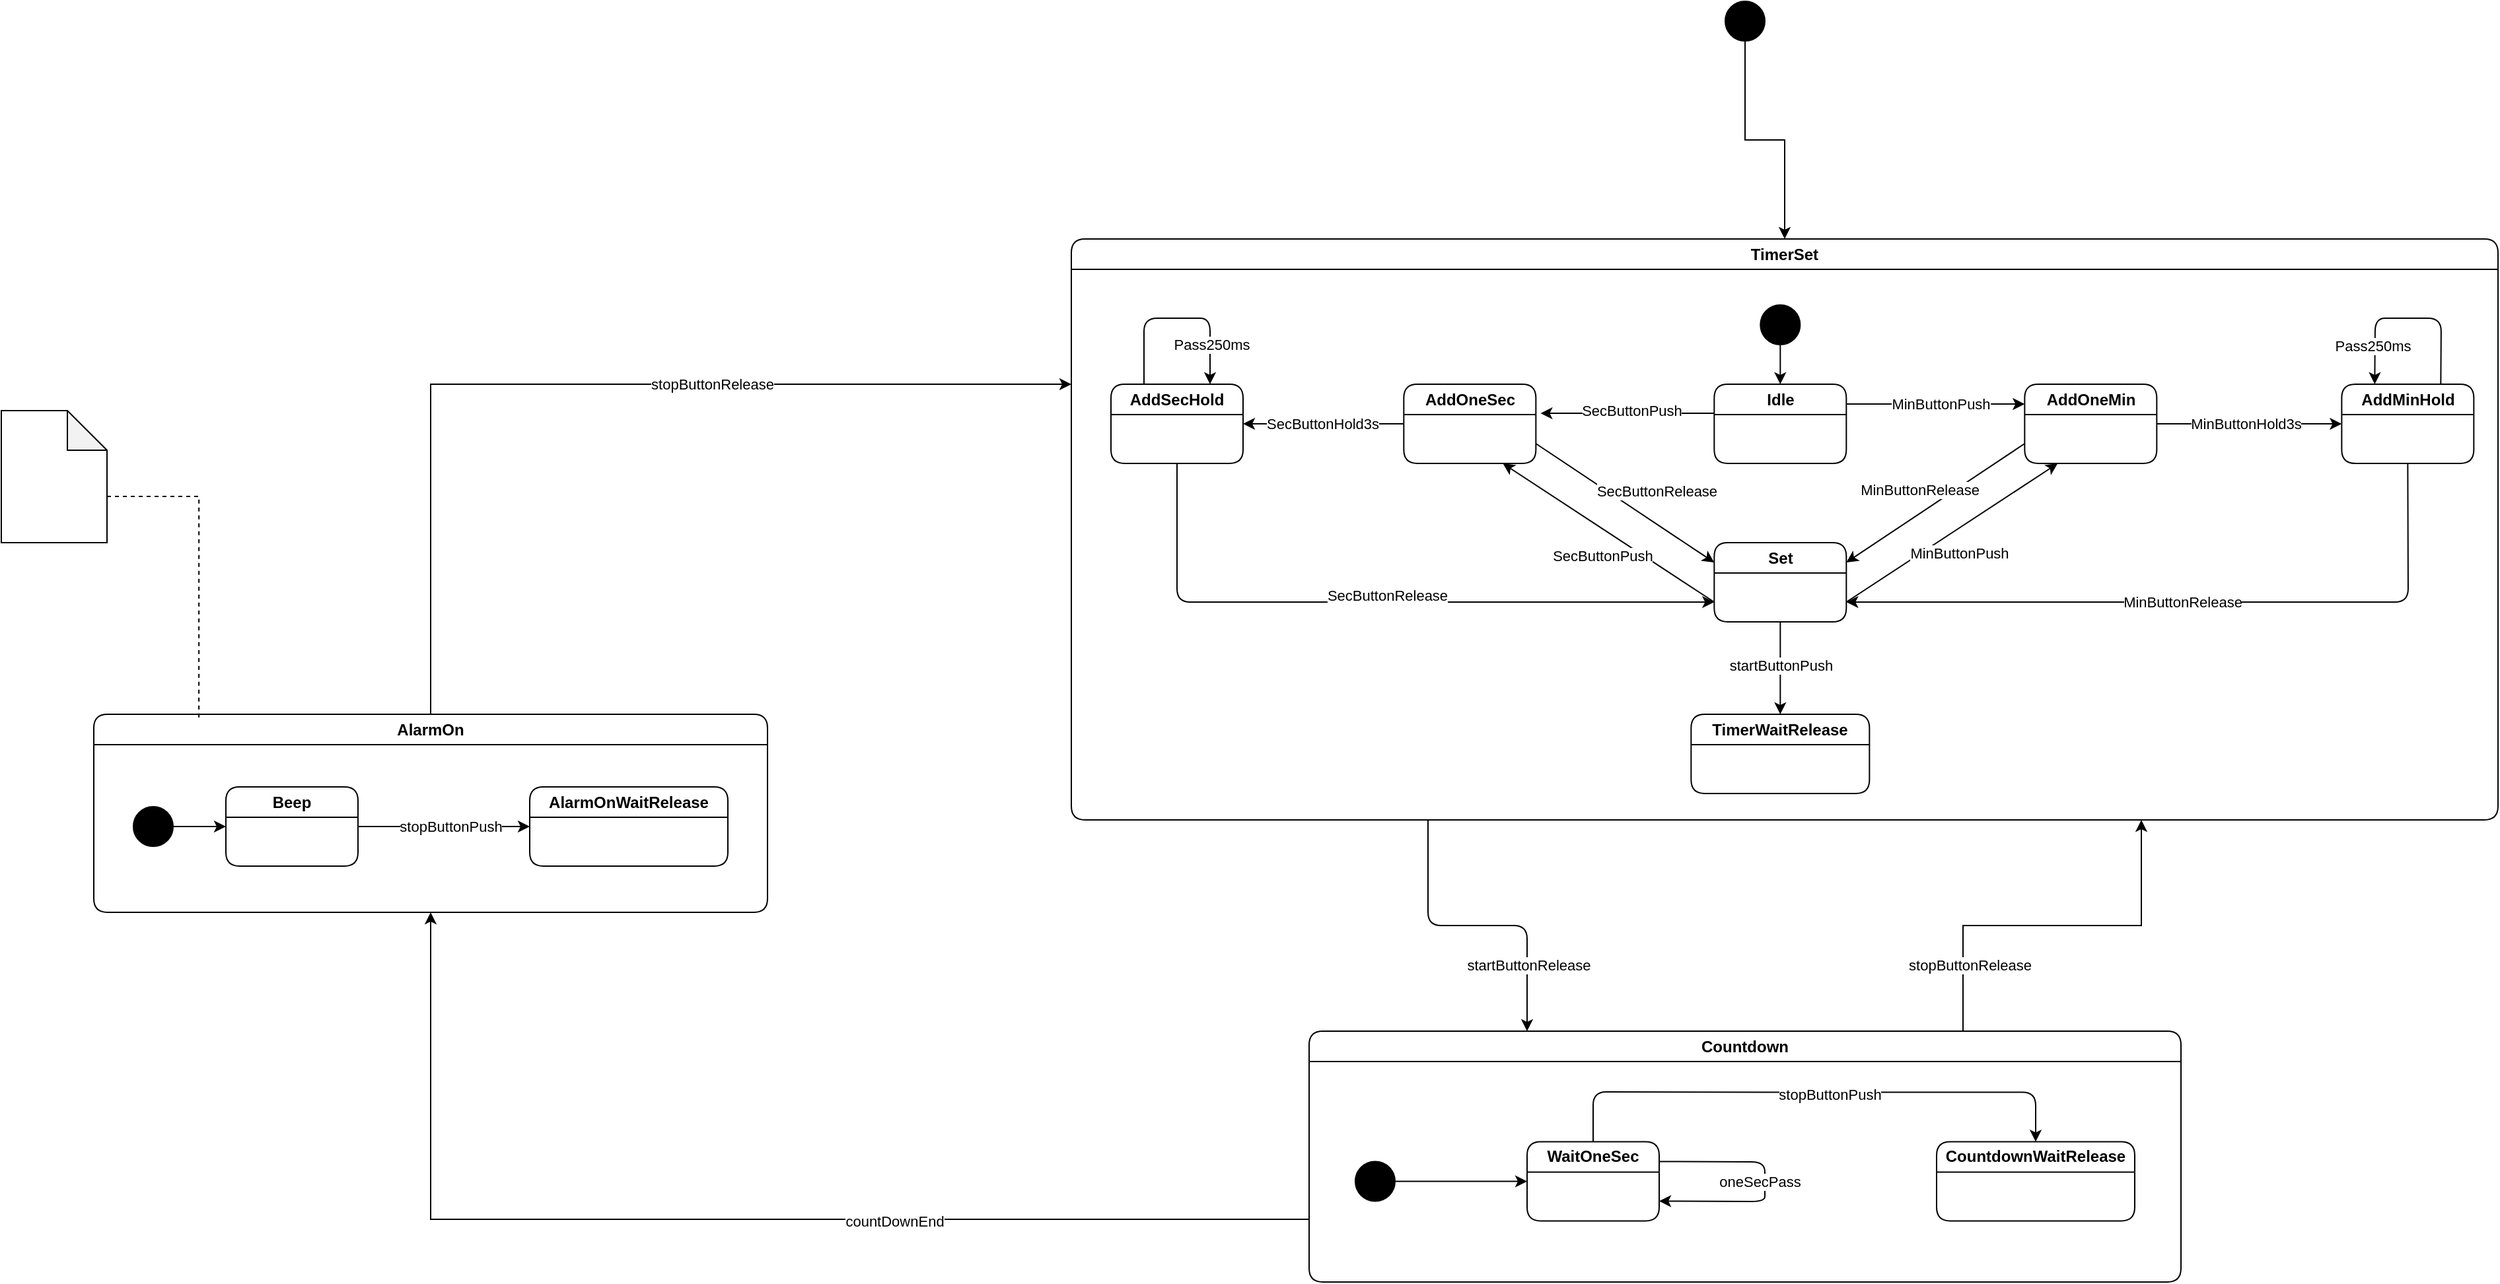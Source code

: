 <mxfile>
    <diagram id="kb6ERmdoE3fj__gCxbpV" name="Page-1">
        <mxGraphModel dx="1696" dy="706" grid="1" gridSize="10" guides="1" tooltips="1" connect="1" arrows="1" fold="1" page="0" pageScale="1" pageWidth="827" pageHeight="1169" math="0" shadow="0">
            <root>
                <mxCell id="0"/>
                <mxCell id="1" parent="0"/>
                <mxCell id="EBAIrEwSQ_sO8G7dM4pI-14" style="edgeStyle=orthogonalEdgeStyle;rounded=0;orthogonalLoop=1;jettySize=auto;html=1;exitX=0.5;exitY=1;exitDx=0;exitDy=0;entryX=0.5;entryY=0;entryDx=0;entryDy=0;" parent="1" source="EBAIrEwSQ_sO8G7dM4pI-9" target="m3naWr25p_J3Rivu2WGc-2" edge="1">
                    <mxGeometry relative="1" as="geometry">
                        <Array as="points"/>
                        <mxPoint x="250" y="-100" as="targetPoint"/>
                    </mxGeometry>
                </mxCell>
                <object label="" type="initialstate" id="EBAIrEwSQ_sO8G7dM4pI-9">
                    <mxCell style="ellipse;whiteSpace=wrap;html=1;aspect=fixed;glass=0;sketch=0;fillColor=#000000;" parent="1" vertex="1">
                        <mxGeometry x="285" y="-330" width="30" height="30" as="geometry"/>
                    </mxCell>
                </object>
                <mxCell id="EBAIrEwSQ_sO8G7dM4pI-15" style="edgeStyle=orthogonalEdgeStyle;rounded=0;orthogonalLoop=1;jettySize=auto;html=1;exitX=0.5;exitY=0;exitDx=0;exitDy=0;entryX=0;entryY=0.25;entryDx=0;entryDy=0;" parent="1" source="EBAIrEwSQ_sO8G7dM4pI-10" target="m3naWr25p_J3Rivu2WGc-2" edge="1">
                    <mxGeometry relative="1" as="geometry">
                        <mxPoint x="-240" y="-37.5" as="targetPoint"/>
                    </mxGeometry>
                </mxCell>
                <mxCell id="EBAIrEwSQ_sO8G7dM4pI-18" value="stopButtonRelease" style="edgeLabel;html=1;align=center;verticalAlign=middle;resizable=0;points=[];" parent="EBAIrEwSQ_sO8G7dM4pI-15" vertex="1" connectable="0">
                    <mxGeometry x="0.311" y="1" relative="1" as="geometry">
                        <mxPoint x="-19" y="1" as="offset"/>
                    </mxGeometry>
                </mxCell>
                <object label="AlarmOn" type="state" id="EBAIrEwSQ_sO8G7dM4pI-10">
                    <mxCell style="swimlane;rounded=1;whiteSpace=wrap;html=1;glass=0;sketch=0;startSize=23;" parent="1" vertex="1">
                        <mxGeometry x="-950" y="210" width="510" height="150" as="geometry"/>
                    </mxCell>
                </object>
                <object label="" type="initialstate" id="39">
                    <mxCell style="ellipse;whiteSpace=wrap;html=1;aspect=fixed;glass=0;sketch=0;fillColor=#000000;" parent="EBAIrEwSQ_sO8G7dM4pI-10" vertex="1">
                        <mxGeometry x="30" y="70" width="30" height="30" as="geometry"/>
                    </mxCell>
                </object>
                <object label="Beep" type="state" id="42">
                    <mxCell style="swimlane;rounded=1;whiteSpace=wrap;html=1;glass=0;sketch=0;startSize=23;" parent="EBAIrEwSQ_sO8G7dM4pI-10" vertex="1">
                        <mxGeometry x="100" y="55" width="100" height="60" as="geometry"/>
                    </mxCell>
                </object>
                <mxCell id="43" style="edgeStyle=none;html=1;exitX=1;exitY=0.5;exitDx=0;exitDy=0;entryX=0;entryY=0.5;entryDx=0;entryDy=0;" parent="EBAIrEwSQ_sO8G7dM4pI-10" source="39" target="42" edge="1">
                    <mxGeometry relative="1" as="geometry">
                        <mxPoint x="370" y="-355.286" as="targetPoint"/>
                    </mxGeometry>
                </mxCell>
                <object label="AlarmOnWaitRelease" type="state" id="48">
                    <mxCell style="swimlane;rounded=1;whiteSpace=wrap;html=1;glass=0;sketch=0;startSize=23;" parent="EBAIrEwSQ_sO8G7dM4pI-10" vertex="1">
                        <mxGeometry x="330" y="55" width="150" height="60" as="geometry"/>
                    </mxCell>
                </object>
                <mxCell id="40" style="edgeStyle=none;html=1;exitX=1;exitY=0.5;exitDx=0;exitDy=0;entryX=0;entryY=0.5;entryDx=0;entryDy=0;" parent="EBAIrEwSQ_sO8G7dM4pI-10" source="42" target="48" edge="1">
                    <mxGeometry relative="1" as="geometry"/>
                </mxCell>
                <mxCell id="41" value="stopButtonPush" style="edgeLabel;html=1;align=center;verticalAlign=middle;resizable=0;points=[];" parent="40" vertex="1" connectable="0">
                    <mxGeometry x="0.396" y="-1" relative="1" as="geometry">
                        <mxPoint x="-21" y="-1" as="offset"/>
                    </mxGeometry>
                </mxCell>
                <mxCell id="EBAIrEwSQ_sO8G7dM4pI-16" style="edgeStyle=orthogonalEdgeStyle;rounded=0;orthogonalLoop=1;jettySize=auto;html=1;exitX=0;exitY=0.75;exitDx=0;exitDy=0;entryX=0.5;entryY=1;entryDx=0;entryDy=0;" parent="1" source="EBAIrEwSQ_sO8G7dM4pI-12" target="EBAIrEwSQ_sO8G7dM4pI-10" edge="1">
                    <mxGeometry relative="1" as="geometry">
                        <mxPoint x="-280" y="260" as="targetPoint"/>
                    </mxGeometry>
                </mxCell>
                <mxCell id="EBAIrEwSQ_sO8G7dM4pI-21" value="countDownEnd" style="edgeLabel;html=1;align=center;verticalAlign=middle;resizable=0;points=[];" parent="EBAIrEwSQ_sO8G7dM4pI-16" vertex="1" connectable="0">
                    <mxGeometry x="-0.087" y="1" relative="1" as="geometry">
                        <mxPoint x="95" as="offset"/>
                    </mxGeometry>
                </mxCell>
                <object label="Countdown" type="state" id="EBAIrEwSQ_sO8G7dM4pI-12">
                    <mxCell style="swimlane;rounded=1;whiteSpace=wrap;html=1;glass=0;sketch=0;startSize=23;" parent="1" vertex="1">
                        <mxGeometry x="-30" y="450" width="660" height="190" as="geometry"/>
                    </mxCell>
                </object>
                <object label="" type="initialstate" id="28">
                    <mxCell style="ellipse;whiteSpace=wrap;html=1;aspect=fixed;glass=0;sketch=0;fillColor=#000000;" parent="EBAIrEwSQ_sO8G7dM4pI-12" vertex="1">
                        <mxGeometry x="35" y="98.75" width="30" height="30" as="geometry"/>
                    </mxCell>
                </object>
                <mxCell id="33" style="edgeStyle=none;html=1;exitX=1;exitY=0.25;exitDx=0;exitDy=0;entryX=1;entryY=0.75;entryDx=0;entryDy=0;" parent="EBAIrEwSQ_sO8G7dM4pI-12" source="30" target="30" edge="1">
                    <mxGeometry relative="1" as="geometry">
                        <mxPoint x="335" y="98.75" as="targetPoint"/>
                        <Array as="points">
                            <mxPoint x="345" y="99"/>
                            <mxPoint x="345" y="114"/>
                            <mxPoint x="345" y="129"/>
                        </Array>
                    </mxGeometry>
                </mxCell>
                <mxCell id="37" value="oneSecPass" style="edgeLabel;html=1;align=center;verticalAlign=middle;resizable=0;points=[];" parent="33" vertex="1" connectable="0">
                    <mxGeometry x="0.396" y="-1" relative="1" as="geometry">
                        <mxPoint x="18" y="-14" as="offset"/>
                    </mxGeometry>
                </mxCell>
                <object label="WaitOneSec" type="state" id="30">
                    <mxCell style="swimlane;rounded=1;whiteSpace=wrap;html=1;glass=0;sketch=0;startSize=23;" parent="EBAIrEwSQ_sO8G7dM4pI-12" vertex="1">
                        <mxGeometry x="165" y="83.75" width="100" height="60" as="geometry"/>
                    </mxCell>
                </object>
                <mxCell id="29" style="edgeStyle=none;html=1;exitX=1;exitY=0.5;exitDx=0;exitDy=0;entryX=0;entryY=0.5;entryDx=0;entryDy=0;" parent="EBAIrEwSQ_sO8G7dM4pI-12" source="28" target="30" edge="1">
                    <mxGeometry relative="1" as="geometry">
                        <mxPoint x="105" y="113.464" as="targetPoint"/>
                    </mxGeometry>
                </mxCell>
                <mxCell id="35" style="edgeStyle=none;html=1;exitX=0.5;exitY=0;exitDx=0;exitDy=0;entryX=0.5;entryY=0;entryDx=0;entryDy=0;" parent="EBAIrEwSQ_sO8G7dM4pI-12" source="30" target="32" edge="1">
                    <mxGeometry relative="1" as="geometry">
                        <Array as="points">
                            <mxPoint x="215" y="46"/>
                            <mxPoint x="355" y="46.25"/>
                            <mxPoint x="550" y="46.25"/>
                        </Array>
                    </mxGeometry>
                </mxCell>
                <mxCell id="36" value="stopButtonPush" style="edgeLabel;html=1;align=center;verticalAlign=middle;resizable=0;points=[];" parent="35" vertex="1" connectable="0">
                    <mxGeometry x="0.138" y="-1" relative="1" as="geometry">
                        <mxPoint x="-17" as="offset"/>
                    </mxGeometry>
                </mxCell>
                <object label="CountdownWaitRelease" type="state" id="32">
                    <mxCell style="swimlane;rounded=1;whiteSpace=wrap;html=1;glass=0;sketch=0;startSize=23;" parent="EBAIrEwSQ_sO8G7dM4pI-12" vertex="1">
                        <mxGeometry x="475" y="83.75" width="150" height="60" as="geometry"/>
                    </mxCell>
                </object>
                <mxCell id="EBAIrEwSQ_sO8G7dM4pI-20" style="edgeStyle=orthogonalEdgeStyle;rounded=0;orthogonalLoop=1;jettySize=auto;html=1;exitX=0;exitY=0;exitDx=80;exitDy=65;exitPerimeter=0;entryX=0.156;entryY=0.017;entryDx=0;entryDy=0;endArrow=none;endFill=0;dashed=1;entryPerimeter=0;" parent="1" source="EBAIrEwSQ_sO8G7dM4pI-19" target="EBAIrEwSQ_sO8G7dM4pI-10" edge="1">
                    <mxGeometry relative="1" as="geometry">
                        <Array as="points">
                            <mxPoint x="-870" y="45"/>
                        </Array>
                    </mxGeometry>
                </mxCell>
                <object label="" type="note" id="EBAIrEwSQ_sO8G7dM4pI-19">
                    <mxCell style="shape=note;whiteSpace=wrap;html=1;backgroundOutline=1;darkOpacity=0.05;glass=0;sketch=0;fillColor=#ffffff;" parent="1" vertex="1">
                        <mxGeometry x="-1020" y="-20" width="80" height="100" as="geometry"/>
                    </mxCell>
                </object>
                <object label="TimerSet" type="state" id="m3naWr25p_J3Rivu2WGc-2">
                    <mxCell style="swimlane;rounded=1;whiteSpace=wrap;html=1;glass=0;sketch=0;startSize=23;" parent="1" vertex="1">
                        <mxGeometry x="-210" y="-150" width="1080" height="440" as="geometry">
                            <mxRectangle x="-270" y="-40" width="80" height="23" as="alternateBounds"/>
                        </mxGeometry>
                    </mxCell>
                </object>
                <mxCell id="12" style="edgeStyle=none;html=1;exitX=0.5;exitY=1;exitDx=0;exitDy=0;" parent="m3naWr25p_J3Rivu2WGc-2" source="7" target="9" edge="1">
                    <mxGeometry relative="1" as="geometry"/>
                </mxCell>
                <object label="" type="initialstate" id="7">
                    <mxCell style="ellipse;whiteSpace=wrap;html=1;aspect=fixed;glass=0;sketch=0;fillColor=#000000;" parent="m3naWr25p_J3Rivu2WGc-2" vertex="1">
                        <mxGeometry x="521.67" y="50" width="30" height="30" as="geometry"/>
                    </mxCell>
                </object>
                <mxCell id="19" style="edgeStyle=none;html=1;entryX=1.035;entryY=0.367;entryDx=0;entryDy=0;entryPerimeter=0;exitX=0.05;exitY=0.367;exitDx=0;exitDy=0;exitPerimeter=0;" parent="m3naWr25p_J3Rivu2WGc-2" source="9" target="17" edge="1">
                    <mxGeometry relative="1" as="geometry">
                        <mxPoint x="451.67" y="132" as="sourcePoint"/>
                    </mxGeometry>
                </mxCell>
                <mxCell id="25" value="SecButtonPush" style="edgeLabel;html=1;align=center;verticalAlign=middle;resizable=0;points=[];" parent="19" vertex="1" connectable="0">
                    <mxGeometry x="-0.202" y="-2" relative="1" as="geometry">
                        <mxPoint x="-13" as="offset"/>
                    </mxGeometry>
                </mxCell>
                <mxCell id="22" style="edgeStyle=none;html=1;entryX=0.5;entryY=0;entryDx=0;entryDy=0;exitX=0.5;exitY=1;exitDx=0;exitDy=0;" parent="m3naWr25p_J3Rivu2WGc-2" source="71" target="21" edge="1">
                    <mxGeometry relative="1" as="geometry">
                        <mxPoint x="536.67" y="300" as="sourcePoint"/>
                    </mxGeometry>
                </mxCell>
                <mxCell id="24" value="startButtonPush" style="edgeLabel;html=1;align=center;verticalAlign=middle;resizable=0;points=[];" parent="22" vertex="1" connectable="0">
                    <mxGeometry x="-0.433" relative="1" as="geometry">
                        <mxPoint y="13" as="offset"/>
                    </mxGeometry>
                </mxCell>
                <object label="Idle" type="state" id="9">
                    <mxCell style="swimlane;rounded=1;whiteSpace=wrap;html=1;glass=0;sketch=0;startSize=23;" parent="m3naWr25p_J3Rivu2WGc-2" vertex="1">
                        <mxGeometry x="486.67" y="110" width="100" height="60" as="geometry"/>
                    </mxCell>
                </object>
                <mxCell id="15" style="edgeStyle=none;html=1;exitX=0;exitY=0.75;exitDx=0;exitDy=0;entryX=1;entryY=0.25;entryDx=0;entryDy=0;" parent="m3naWr25p_J3Rivu2WGc-2" source="14" target="71" edge="1">
                    <mxGeometry relative="1" as="geometry"/>
                </mxCell>
                <mxCell id="26" value="MinButtonRelease" style="edgeLabel;html=1;align=center;verticalAlign=middle;resizable=0;points=[];" parent="15" vertex="1" connectable="0">
                    <mxGeometry x="-0.496" y="-3" relative="1" as="geometry">
                        <mxPoint x="-44" y="15" as="offset"/>
                    </mxGeometry>
                </mxCell>
                <mxCell id="101" style="edgeStyle=none;html=1;exitX=1;exitY=0.5;exitDx=0;exitDy=0;entryX=0;entryY=0.5;entryDx=0;entryDy=0;" edge="1" parent="m3naWr25p_J3Rivu2WGc-2" source="14" target="100">
                    <mxGeometry relative="1" as="geometry"/>
                </mxCell>
                <mxCell id="102" value="MinButtonHold3s" style="edgeLabel;html=1;align=center;verticalAlign=middle;resizable=0;points=[];" vertex="1" connectable="0" parent="101">
                    <mxGeometry x="0.207" y="-1" relative="1" as="geometry">
                        <mxPoint x="-17" y="-1" as="offset"/>
                    </mxGeometry>
                </mxCell>
                <object label="AddOneMin" type="state" id="14">
                    <mxCell style="swimlane;rounded=1;whiteSpace=wrap;html=1;glass=0;sketch=0;startSize=23;" parent="m3naWr25p_J3Rivu2WGc-2" vertex="1">
                        <mxGeometry x="721.67" y="110" width="100" height="60" as="geometry"/>
                    </mxCell>
                </object>
                <mxCell id="13" style="edgeStyle=none;html=1;entryX=0;entryY=0.25;entryDx=0;entryDy=0;exitX=1;exitY=0.25;exitDx=0;exitDy=0;" parent="m3naWr25p_J3Rivu2WGc-2" source="9" target="14" edge="1">
                    <mxGeometry relative="1" as="geometry">
                        <mxPoint x="646.67" y="140" as="targetPoint"/>
                        <mxPoint x="601.67" y="130" as="sourcePoint"/>
                    </mxGeometry>
                </mxCell>
                <mxCell id="23" value="MinButtonPush" style="edgeLabel;html=1;align=center;verticalAlign=middle;resizable=0;points=[];" parent="13" vertex="1" connectable="0">
                    <mxGeometry x="0.384" relative="1" as="geometry">
                        <mxPoint x="-22" as="offset"/>
                    </mxGeometry>
                </mxCell>
                <mxCell id="20" style="edgeStyle=none;html=1;exitX=1;exitY=0.75;exitDx=0;exitDy=0;entryX=0;entryY=0.25;entryDx=0;entryDy=0;" parent="m3naWr25p_J3Rivu2WGc-2" source="17" target="71" edge="1">
                    <mxGeometry relative="1" as="geometry"/>
                </mxCell>
                <mxCell id="27" value="SecButtonRelease" style="edgeLabel;html=1;align=center;verticalAlign=middle;resizable=0;points=[];" parent="20" vertex="1" connectable="0">
                    <mxGeometry x="0.348" y="1" relative="1" as="geometry">
                        <mxPoint x="-1" y="-24" as="offset"/>
                    </mxGeometry>
                </mxCell>
                <mxCell id="104" style="edgeStyle=none;html=1;exitX=0;exitY=0.5;exitDx=0;exitDy=0;entryX=1;entryY=0.5;entryDx=0;entryDy=0;" edge="1" parent="m3naWr25p_J3Rivu2WGc-2" source="17" target="103">
                    <mxGeometry relative="1" as="geometry">
                        <Array as="points"/>
                    </mxGeometry>
                </mxCell>
                <mxCell id="105" value="SecButtonHold3s" style="edgeLabel;html=1;align=center;verticalAlign=middle;resizable=0;points=[];" vertex="1" connectable="0" parent="104">
                    <mxGeometry x="-0.446" y="6" relative="1" as="geometry">
                        <mxPoint x="-28" y="-6" as="offset"/>
                    </mxGeometry>
                </mxCell>
                <object label="AddOneSec" type="state" id="17">
                    <mxCell style="swimlane;rounded=1;whiteSpace=wrap;html=1;glass=0;sketch=0;startSize=23;" parent="m3naWr25p_J3Rivu2WGc-2" vertex="1">
                        <mxGeometry x="251.67" y="110" width="100" height="60" as="geometry"/>
                    </mxCell>
                </object>
                <object label="TimerWaitRelease" type="state" id="21">
                    <mxCell style="swimlane;rounded=1;whiteSpace=wrap;html=1;glass=0;sketch=0;startSize=23;" parent="m3naWr25p_J3Rivu2WGc-2" vertex="1">
                        <mxGeometry x="469.17" y="360" width="135" height="60" as="geometry"/>
                    </mxCell>
                </object>
                <mxCell id="74" style="edgeStyle=none;html=1;exitX=0;exitY=0.75;exitDx=0;exitDy=0;entryX=0.75;entryY=1;entryDx=0;entryDy=0;" parent="m3naWr25p_J3Rivu2WGc-2" source="71" target="17" edge="1">
                    <mxGeometry relative="1" as="geometry"/>
                </mxCell>
                <mxCell id="77" value="SecButtonPush" style="edgeLabel;html=1;align=center;verticalAlign=middle;resizable=0;points=[];" parent="74" vertex="1" connectable="0">
                    <mxGeometry x="-0.135" y="-4" relative="1" as="geometry">
                        <mxPoint x="-18" y="14" as="offset"/>
                    </mxGeometry>
                </mxCell>
                <mxCell id="75" style="edgeStyle=none;html=1;exitX=1;exitY=0.75;exitDx=0;exitDy=0;entryX=0.25;entryY=1;entryDx=0;entryDy=0;" parent="m3naWr25p_J3Rivu2WGc-2" source="71" target="14" edge="1">
                    <mxGeometry relative="1" as="geometry"/>
                </mxCell>
                <mxCell id="76" value="MinButtonPush" style="edgeLabel;html=1;align=center;verticalAlign=middle;resizable=0;points=[];" parent="75" vertex="1" connectable="0">
                    <mxGeometry x="-0.204" y="-5" relative="1" as="geometry">
                        <mxPoint x="19" as="offset"/>
                    </mxGeometry>
                </mxCell>
                <object label="Set" type="state" id="71">
                    <mxCell style="swimlane;rounded=1;whiteSpace=wrap;html=1;glass=0;sketch=0;startSize=23;" parent="m3naWr25p_J3Rivu2WGc-2" vertex="1">
                        <mxGeometry x="486.67" y="230" width="100" height="60" as="geometry"/>
                    </mxCell>
                </object>
                <mxCell id="108" style="edgeStyle=none;html=1;exitX=0.5;exitY=1;exitDx=0;exitDy=0;entryX=1;entryY=0.75;entryDx=0;entryDy=0;" edge="1" parent="m3naWr25p_J3Rivu2WGc-2" source="100" target="71">
                    <mxGeometry relative="1" as="geometry">
                        <mxPoint x="630" y="280" as="targetPoint"/>
                        <Array as="points">
                            <mxPoint x="1012" y="275"/>
                        </Array>
                    </mxGeometry>
                </mxCell>
                <mxCell id="109" value="MinButtonRelease" style="edgeLabel;html=1;align=center;verticalAlign=middle;resizable=0;points=[];" vertex="1" connectable="0" parent="108">
                    <mxGeometry x="-0.167" relative="1" as="geometry">
                        <mxPoint x="-55" as="offset"/>
                    </mxGeometry>
                </mxCell>
                <object label="AddMinHold" type="state" id="100">
                    <mxCell style="swimlane;rounded=1;whiteSpace=wrap;html=1;glass=0;sketch=0;startSize=23;" vertex="1" parent="m3naWr25p_J3Rivu2WGc-2">
                        <mxGeometry x="961.67" y="110" width="100" height="60" as="geometry"/>
                    </mxCell>
                </object>
                <mxCell id="106" style="edgeStyle=none;html=1;exitX=0.5;exitY=1;exitDx=0;exitDy=0;entryX=0;entryY=0.75;entryDx=0;entryDy=0;" edge="1" parent="m3naWr25p_J3Rivu2WGc-2" source="103" target="71">
                    <mxGeometry relative="1" as="geometry">
                        <mxPoint x="440" y="280" as="targetPoint"/>
                        <Array as="points">
                            <mxPoint x="80" y="275"/>
                        </Array>
                    </mxGeometry>
                </mxCell>
                <mxCell id="107" value="SecButtonRelease" style="edgeLabel;html=1;align=center;verticalAlign=middle;resizable=0;points=[];" vertex="1" connectable="0" parent="106">
                    <mxGeometry x="-0.449" y="-3" relative="1" as="geometry">
                        <mxPoint x="123" y="-8" as="offset"/>
                    </mxGeometry>
                </mxCell>
                <object label="AddSecHold" type="state" id="103">
                    <mxCell style="swimlane;rounded=1;whiteSpace=wrap;html=1;glass=0;sketch=0;startSize=23;" vertex="1" parent="m3naWr25p_J3Rivu2WGc-2">
                        <mxGeometry x="30" y="110" width="100" height="60" as="geometry"/>
                    </mxCell>
                </object>
                <mxCell id="110" style="edgeStyle=none;html=1;exitX=0.25;exitY=0;exitDx=0;exitDy=0;entryX=0.75;entryY=0;entryDx=0;entryDy=0;" edge="1" parent="m3naWr25p_J3Rivu2WGc-2" source="103" target="103">
                    <mxGeometry relative="1" as="geometry">
                        <Array as="points">
                            <mxPoint x="55" y="60"/>
                            <mxPoint x="80" y="60"/>
                            <mxPoint x="105" y="60"/>
                        </Array>
                    </mxGeometry>
                </mxCell>
                <mxCell id="111" value="Pass250ms" style="edgeLabel;html=1;align=center;verticalAlign=middle;resizable=0;points=[];" vertex="1" connectable="0" parent="110">
                    <mxGeometry x="0.481" y="1" relative="1" as="geometry">
                        <mxPoint y="9" as="offset"/>
                    </mxGeometry>
                </mxCell>
                <mxCell id="112" style="edgeStyle=none;html=1;exitX=0.75;exitY=0;exitDx=0;exitDy=0;entryX=0.25;entryY=0;entryDx=0;entryDy=0;" edge="1" parent="m3naWr25p_J3Rivu2WGc-2" source="100" target="100">
                    <mxGeometry relative="1" as="geometry">
                        <Array as="points">
                            <mxPoint x="1037" y="60"/>
                            <mxPoint x="1012" y="60"/>
                            <mxPoint x="987" y="60"/>
                        </Array>
                    </mxGeometry>
                </mxCell>
                <mxCell id="113" value="Pass250ms" style="edgeLabel;html=1;align=center;verticalAlign=middle;resizable=0;points=[];" vertex="1" connectable="0" parent="112">
                    <mxGeometry x="0.47" y="-2" relative="1" as="geometry">
                        <mxPoint y="10" as="offset"/>
                    </mxGeometry>
                </mxCell>
                <mxCell id="HdLz7Pnjk3gmC13WeZwF-1" style="edgeStyle=orthogonalEdgeStyle;rounded=0;orthogonalLoop=1;jettySize=auto;html=1;exitX=0.75;exitY=0;exitDx=0;exitDy=0;entryX=0.75;entryY=1;entryDx=0;entryDy=0;" parent="1" source="EBAIrEwSQ_sO8G7dM4pI-12" target="m3naWr25p_J3Rivu2WGc-2" edge="1">
                    <mxGeometry relative="1" as="geometry">
                        <mxPoint x="560" y="320" as="targetPoint"/>
                        <mxPoint x="555" y="530" as="sourcePoint"/>
                    </mxGeometry>
                </mxCell>
                <mxCell id="HdLz7Pnjk3gmC13WeZwF-2" value="stopButtonRelease" style="edgeLabel;html=1;align=center;verticalAlign=middle;resizable=0;points=[];" parent="HdLz7Pnjk3gmC13WeZwF-1" vertex="1" connectable="0">
                    <mxGeometry x="-0.087" y="1" relative="1" as="geometry">
                        <mxPoint x="-50" y="31" as="offset"/>
                    </mxGeometry>
                </mxCell>
                <mxCell id="50" style="edgeStyle=none;html=1;entryX=0.25;entryY=0;entryDx=0;entryDy=0;exitX=0.25;exitY=1;exitDx=0;exitDy=0;" parent="1" source="m3naWr25p_J3Rivu2WGc-2" target="EBAIrEwSQ_sO8G7dM4pI-12" edge="1">
                    <mxGeometry relative="1" as="geometry">
                        <mxPoint x="135" y="310" as="sourcePoint"/>
                        <Array as="points">
                            <mxPoint x="60" y="370"/>
                            <mxPoint x="135" y="370"/>
                        </Array>
                    </mxGeometry>
                </mxCell>
                <mxCell id="51" value="startButtonRelease" style="edgeLabel;html=1;align=center;verticalAlign=middle;resizable=0;points=[];" parent="50" vertex="1" connectable="0">
                    <mxGeometry x="0.309" y="-1" relative="1" as="geometry">
                        <mxPoint x="2" y="29" as="offset"/>
                    </mxGeometry>
                </mxCell>
            </root>
        </mxGraphModel>
    </diagram>
</mxfile>